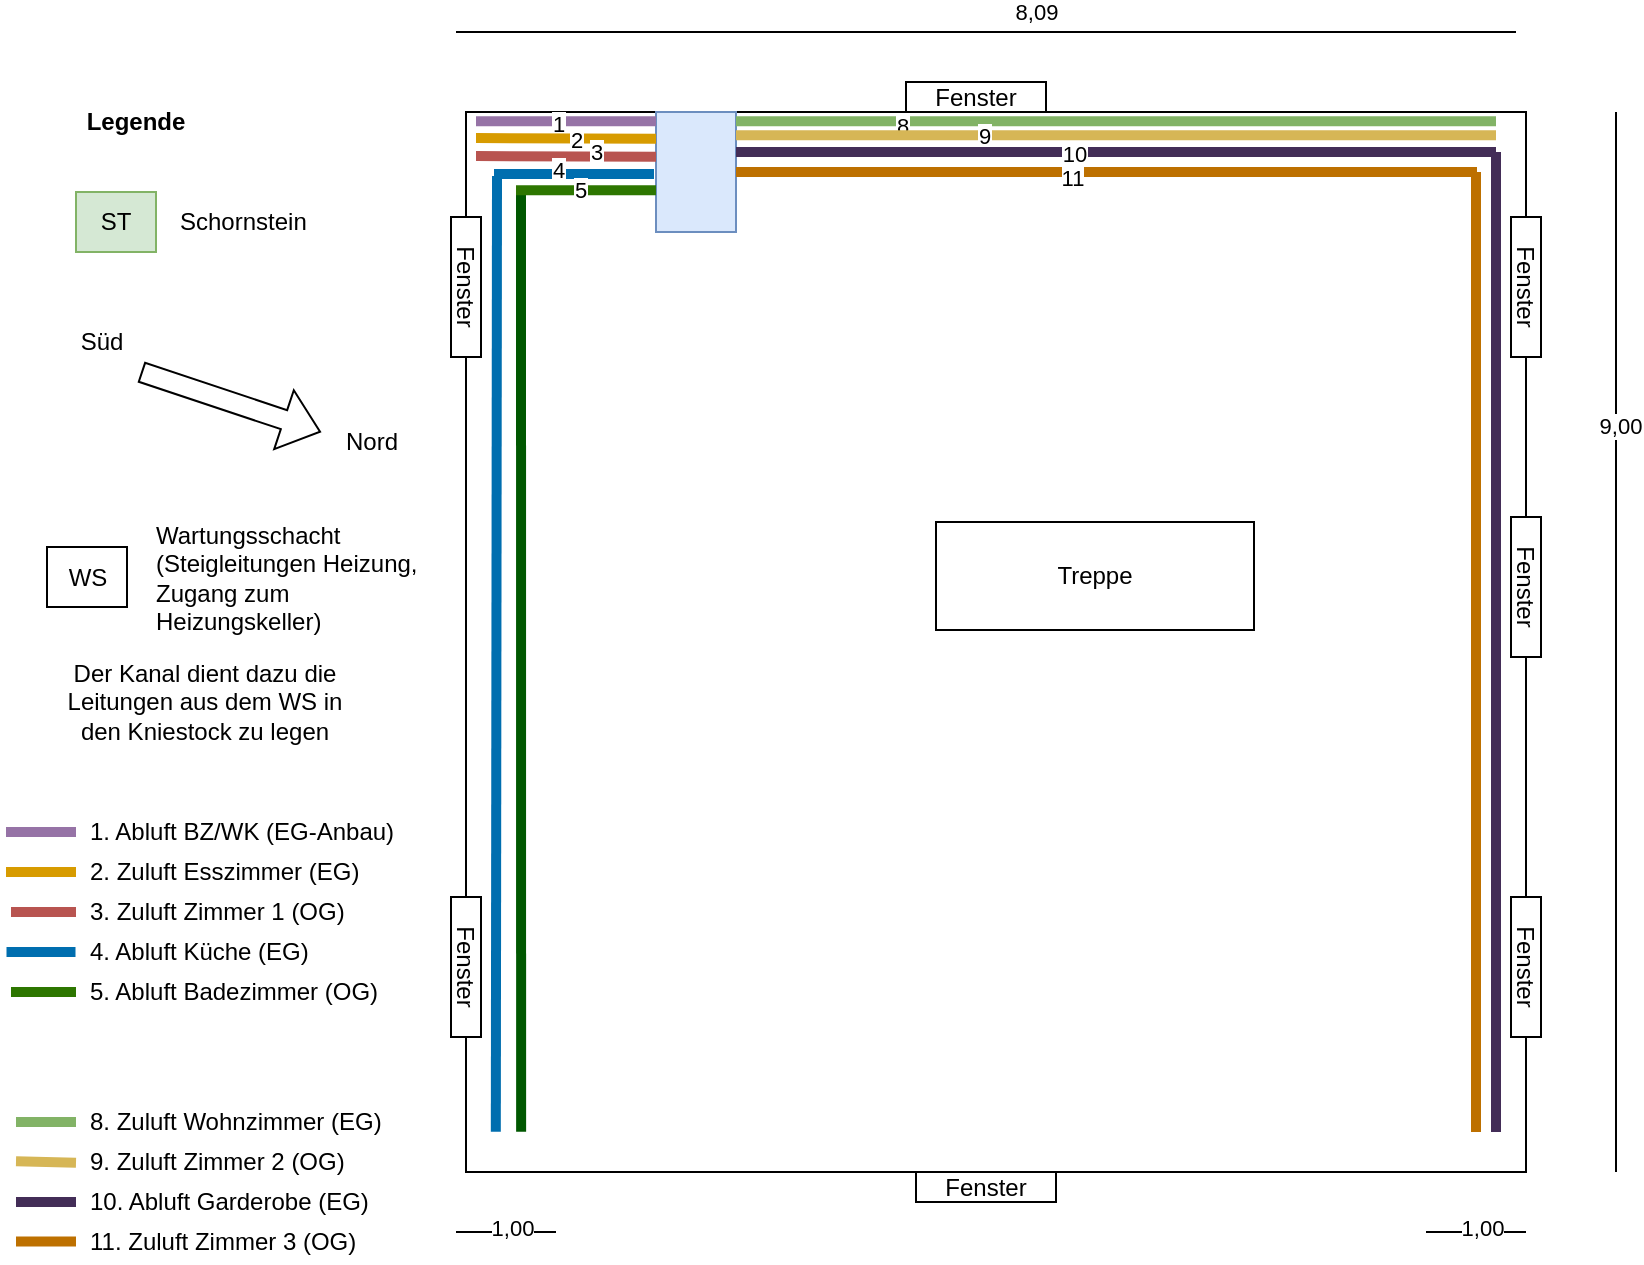 <mxfile version="24.8.3">
  <diagram name="Seite-1" id="Y9C5wVx7RIW8EZkptMKy">
    <mxGraphModel dx="1105" dy="906" grid="1" gridSize="10" guides="1" tooltips="1" connect="1" arrows="1" fold="1" page="1" pageScale="1" pageWidth="827" pageHeight="1169" math="0" shadow="0">
      <root>
        <mxCell id="0" />
        <mxCell id="1" parent="0" />
        <mxCell id="4Ki8aTBxuD5668MgcmTE-1" value="" style="whiteSpace=wrap;html=1;aspect=fixed;fillColor=none;strokeColor=#000000;verticalAlign=middle;align=left;" parent="1" vertex="1">
          <mxGeometry x="235" y="80" width="530" height="530" as="geometry" />
        </mxCell>
        <mxCell id="4Ki8aTBxuD5668MgcmTE-4" value="Treppe" style="rounded=0;whiteSpace=wrap;html=1;" parent="1" vertex="1">
          <mxGeometry x="470" y="285" width="159" height="54" as="geometry" />
        </mxCell>
        <mxCell id="4Ki8aTBxuD5668MgcmTE-14" value="" style="endArrow=none;html=1;rounded=0;" parent="1" edge="1">
          <mxGeometry width="50" height="50" relative="1" as="geometry">
            <mxPoint x="760" y="40" as="sourcePoint" />
            <mxPoint x="230" y="40" as="targetPoint" />
          </mxGeometry>
        </mxCell>
        <mxCell id="4Ki8aTBxuD5668MgcmTE-15" value="&lt;div&gt;8,09&lt;/div&gt;" style="edgeLabel;html=1;align=center;verticalAlign=middle;resizable=0;points=[];" parent="4Ki8aTBxuD5668MgcmTE-14" vertex="1" connectable="0">
          <mxGeometry x="-0.185" y="2" relative="1" as="geometry">
            <mxPoint x="-24" y="-12" as="offset" />
          </mxGeometry>
        </mxCell>
        <mxCell id="4Ki8aTBxuD5668MgcmTE-17" value="ST" style="rounded=0;whiteSpace=wrap;html=1;fillColor=#d5e8d4;strokeColor=#82b366;" parent="1" vertex="1">
          <mxGeometry x="40" y="120" width="40" height="30" as="geometry" />
        </mxCell>
        <mxCell id="4Ki8aTBxuD5668MgcmTE-18" value="Schornstein " style="text;html=1;align=left;verticalAlign=middle;whiteSpace=wrap;rounded=0;" parent="1" vertex="1">
          <mxGeometry x="90" y="120" width="60" height="30" as="geometry" />
        </mxCell>
        <mxCell id="4Ki8aTBxuD5668MgcmTE-19" value="Legende" style="text;html=1;align=center;verticalAlign=middle;whiteSpace=wrap;rounded=0;fontStyle=1" parent="1" vertex="1">
          <mxGeometry x="40" y="70" width="60" height="30" as="geometry" />
        </mxCell>
        <mxCell id="4Ki8aTBxuD5668MgcmTE-20" value="" style="endArrow=none;html=1;rounded=0;" parent="1" edge="1">
          <mxGeometry width="50" height="50" relative="1" as="geometry">
            <mxPoint x="810" y="610" as="sourcePoint" />
            <mxPoint x="810" y="80" as="targetPoint" />
          </mxGeometry>
        </mxCell>
        <mxCell id="4Ki8aTBxuD5668MgcmTE-21" value="9,00" style="edgeLabel;html=1;align=center;verticalAlign=middle;resizable=0;points=[];" parent="4Ki8aTBxuD5668MgcmTE-20" vertex="1" connectable="0">
          <mxGeometry x="0.41" y="-2" relative="1" as="geometry">
            <mxPoint as="offset" />
          </mxGeometry>
        </mxCell>
        <mxCell id="4Ki8aTBxuD5668MgcmTE-23" value="" style="endArrow=none;html=1;rounded=0;" parent="1" edge="1">
          <mxGeometry width="50" height="50" relative="1" as="geometry">
            <mxPoint x="280" y="640" as="sourcePoint" />
            <mxPoint x="230" y="640" as="targetPoint" />
          </mxGeometry>
        </mxCell>
        <mxCell id="4Ki8aTBxuD5668MgcmTE-24" value="3" style="edgeLabel;html=1;align=center;verticalAlign=middle;resizable=0;points=[];" parent="4Ki8aTBxuD5668MgcmTE-23" vertex="1" connectable="0">
          <mxGeometry x="-0.069" y="-2" relative="1" as="geometry">
            <mxPoint as="offset" />
          </mxGeometry>
        </mxCell>
        <mxCell id="4Ki8aTBxuD5668MgcmTE-25" value="1,00" style="edgeLabel;html=1;align=center;verticalAlign=middle;resizable=0;points=[];" parent="4Ki8aTBxuD5668MgcmTE-23" vertex="1" connectable="0">
          <mxGeometry x="-0.097" y="-2" relative="1" as="geometry">
            <mxPoint as="offset" />
          </mxGeometry>
        </mxCell>
        <mxCell id="4Ki8aTBxuD5668MgcmTE-26" value="" style="endArrow=none;html=1;rounded=0;" parent="1" edge="1">
          <mxGeometry width="50" height="50" relative="1" as="geometry">
            <mxPoint x="765" y="640" as="sourcePoint" />
            <mxPoint x="715" y="640" as="targetPoint" />
          </mxGeometry>
        </mxCell>
        <mxCell id="4Ki8aTBxuD5668MgcmTE-27" value="3" style="edgeLabel;html=1;align=center;verticalAlign=middle;resizable=0;points=[];" parent="4Ki8aTBxuD5668MgcmTE-26" vertex="1" connectable="0">
          <mxGeometry x="-0.069" y="-2" relative="1" as="geometry">
            <mxPoint as="offset" />
          </mxGeometry>
        </mxCell>
        <mxCell id="4Ki8aTBxuD5668MgcmTE-28" value="1,00" style="edgeLabel;html=1;align=center;verticalAlign=middle;resizable=0;points=[];" parent="4Ki8aTBxuD5668MgcmTE-26" vertex="1" connectable="0">
          <mxGeometry x="-0.097" y="-2" relative="1" as="geometry">
            <mxPoint as="offset" />
          </mxGeometry>
        </mxCell>
        <mxCell id="4Ki8aTBxuD5668MgcmTE-29" value="" style="shape=flexArrow;endArrow=classic;html=1;rounded=0;" parent="1" edge="1">
          <mxGeometry width="50" height="50" relative="1" as="geometry">
            <mxPoint x="72.5" y="210" as="sourcePoint" />
            <mxPoint x="162.5" y="240" as="targetPoint" />
          </mxGeometry>
        </mxCell>
        <mxCell id="4Ki8aTBxuD5668MgcmTE-30" value="Süd" style="text;html=1;align=center;verticalAlign=middle;whiteSpace=wrap;rounded=0;" parent="1" vertex="1">
          <mxGeometry x="22.5" y="180" width="60" height="30" as="geometry" />
        </mxCell>
        <mxCell id="4Ki8aTBxuD5668MgcmTE-31" value="Nord" style="text;html=1;align=center;verticalAlign=middle;whiteSpace=wrap;rounded=0;" parent="1" vertex="1">
          <mxGeometry x="157.5" y="230" width="60" height="30" as="geometry" />
        </mxCell>
        <mxCell id="4Ki8aTBxuD5668MgcmTE-35" value="Der Kanal dient dazu die Leitungen aus dem WS in den Kniestock zu legen" style="text;html=1;align=center;verticalAlign=middle;whiteSpace=wrap;rounded=0;" parent="1" vertex="1">
          <mxGeometry x="25.5" y="357.5" width="157" height="35" as="geometry" />
        </mxCell>
        <mxCell id="4Ki8aTBxuD5668MgcmTE-36" value="Fenster" style="rounded=0;whiteSpace=wrap;html=1;" parent="1" vertex="1">
          <mxGeometry x="460" y="610" width="70" height="15" as="geometry" />
        </mxCell>
        <mxCell id="4Ki8aTBxuD5668MgcmTE-37" value="Fenster" style="rounded=0;whiteSpace=wrap;html=1;" parent="1" vertex="1">
          <mxGeometry x="455" y="65" width="70" height="15" as="geometry" />
        </mxCell>
        <mxCell id="4Ki8aTBxuD5668MgcmTE-38" value="Fenster" style="rounded=0;whiteSpace=wrap;html=1;rotation=90;" parent="1" vertex="1">
          <mxGeometry x="730" y="160" width="70" height="15" as="geometry" />
        </mxCell>
        <mxCell id="4Ki8aTBxuD5668MgcmTE-39" value="Fenster" style="rounded=0;whiteSpace=wrap;html=1;rotation=90;" parent="1" vertex="1">
          <mxGeometry x="730" y="500" width="70" height="15" as="geometry" />
        </mxCell>
        <mxCell id="4Ki8aTBxuD5668MgcmTE-40" value="Fenster" style="rounded=0;whiteSpace=wrap;html=1;rotation=90;" parent="1" vertex="1">
          <mxGeometry x="730" y="310" width="70" height="15" as="geometry" />
        </mxCell>
        <mxCell id="4Ki8aTBxuD5668MgcmTE-41" value="Fenster" style="rounded=0;whiteSpace=wrap;html=1;rotation=90;" parent="1" vertex="1">
          <mxGeometry x="200" y="160" width="70" height="15" as="geometry" />
        </mxCell>
        <mxCell id="4Ki8aTBxuD5668MgcmTE-42" value="Fenster" style="rounded=0;whiteSpace=wrap;html=1;rotation=90;" parent="1" vertex="1">
          <mxGeometry x="200" y="500" width="70" height="15" as="geometry" />
        </mxCell>
        <mxCell id="4Ki8aTBxuD5668MgcmTE-43" value="WS" style="rounded=0;whiteSpace=wrap;html=1;" parent="1" vertex="1">
          <mxGeometry x="25.5" y="297.5" width="40" height="30" as="geometry" />
        </mxCell>
        <mxCell id="4Ki8aTBxuD5668MgcmTE-44" value="Wartungsschacht&lt;br&gt;(Steigleitungen Heizung, Zugang zum Heizungskeller)" style="text;html=1;align=left;verticalAlign=middle;whiteSpace=wrap;rounded=0;" parent="1" vertex="1">
          <mxGeometry x="77.5" y="297.5" width="140" height="30" as="geometry" />
        </mxCell>
        <mxCell id="Gohh17GeNElbDkqMABfB-2" value="" style="rounded=0;whiteSpace=wrap;html=1;fillColor=#dae8fc;strokeColor=#6c8ebf;" vertex="1" parent="1">
          <mxGeometry x="330" y="80" width="40" height="60" as="geometry" />
        </mxCell>
        <mxCell id="Gohh17GeNElbDkqMABfB-8" value="" style="endArrow=none;html=1;rounded=0;strokeWidth=5;fillColor=#f0a30a;strokeColor=#BD7000;" edge="1" parent="1">
          <mxGeometry width="50" height="50" relative="1" as="geometry">
            <mxPoint x="740" y="590" as="sourcePoint" />
            <mxPoint x="740" y="110" as="targetPoint" />
          </mxGeometry>
        </mxCell>
        <mxCell id="Gohh17GeNElbDkqMABfB-9" value="" style="endArrow=none;html=1;rounded=0;strokeWidth=5;fillColor=#d5e8d4;strokeColor=#82b366;" edge="1" parent="1">
          <mxGeometry width="50" height="50" relative="1" as="geometry">
            <mxPoint x="750" y="84.58" as="sourcePoint" />
            <mxPoint x="370" y="84.58" as="targetPoint" />
          </mxGeometry>
        </mxCell>
        <mxCell id="Gohh17GeNElbDkqMABfB-40" value="8" style="edgeLabel;html=1;align=center;verticalAlign=middle;resizable=0;points=[];" vertex="1" connectable="0" parent="Gohh17GeNElbDkqMABfB-9">
          <mxGeometry x="0.564" y="2" relative="1" as="geometry">
            <mxPoint as="offset" />
          </mxGeometry>
        </mxCell>
        <mxCell id="Gohh17GeNElbDkqMABfB-10" value="" style="endArrow=none;html=1;rounded=0;strokeWidth=5;fillColor=#fff2cc;strokeColor=#d6b656;" edge="1" parent="1">
          <mxGeometry width="50" height="50" relative="1" as="geometry">
            <mxPoint x="750" y="91.58" as="sourcePoint" />
            <mxPoint x="370" y="91.58" as="targetPoint" />
          </mxGeometry>
        </mxCell>
        <mxCell id="Gohh17GeNElbDkqMABfB-43" value="9" style="edgeLabel;html=1;align=center;verticalAlign=middle;resizable=0;points=[];" vertex="1" connectable="0" parent="Gohh17GeNElbDkqMABfB-10">
          <mxGeometry x="0.351" relative="1" as="geometry">
            <mxPoint as="offset" />
          </mxGeometry>
        </mxCell>
        <mxCell id="Gohh17GeNElbDkqMABfB-11" value="" style="endArrow=none;html=1;rounded=0;strokeWidth=5;fillColor=#e1d5e7;strokeColor=#9673a6;exitX=0;exitY=0;exitDx=0;exitDy=0;" edge="1" parent="1">
          <mxGeometry width="50" height="50" relative="1" as="geometry">
            <mxPoint x="330" y="84.58" as="sourcePoint" />
            <mxPoint x="240" y="84.58" as="targetPoint" />
          </mxGeometry>
        </mxCell>
        <mxCell id="Gohh17GeNElbDkqMABfB-27" value="1" style="edgeLabel;html=1;align=center;verticalAlign=middle;resizable=0;points=[];" vertex="1" connectable="0" parent="Gohh17GeNElbDkqMABfB-11">
          <mxGeometry x="0.085" y="1" relative="1" as="geometry">
            <mxPoint as="offset" />
          </mxGeometry>
        </mxCell>
        <mxCell id="Gohh17GeNElbDkqMABfB-12" value="" style="endArrow=none;html=1;rounded=0;strokeWidth=5;fillColor=#ffe6cc;strokeColor=#d79b00;" edge="1" parent="1">
          <mxGeometry width="50" height="50" relative="1" as="geometry">
            <mxPoint x="330" y="93.42" as="sourcePoint" />
            <mxPoint x="240" y="93" as="targetPoint" />
          </mxGeometry>
        </mxCell>
        <mxCell id="Gohh17GeNElbDkqMABfB-28" value="2" style="edgeLabel;html=1;align=center;verticalAlign=middle;resizable=0;points=[];" vertex="1" connectable="0" parent="Gohh17GeNElbDkqMABfB-12">
          <mxGeometry x="-0.099" y="1" relative="1" as="geometry">
            <mxPoint as="offset" />
          </mxGeometry>
        </mxCell>
        <mxCell id="Gohh17GeNElbDkqMABfB-13" value="" style="endArrow=none;html=1;rounded=0;strokeWidth=5;fillColor=#f8cecc;strokeColor=#b85450;" edge="1" parent="1">
          <mxGeometry width="50" height="50" relative="1" as="geometry">
            <mxPoint x="330" y="102.42" as="sourcePoint" />
            <mxPoint x="240" y="102" as="targetPoint" />
          </mxGeometry>
        </mxCell>
        <mxCell id="Gohh17GeNElbDkqMABfB-33" value="3" style="edgeLabel;html=1;align=center;verticalAlign=middle;resizable=0;points=[];" vertex="1" connectable="0" parent="Gohh17GeNElbDkqMABfB-13">
          <mxGeometry x="-0.129" y="-3" relative="1" as="geometry">
            <mxPoint x="9" y="1" as="offset" />
          </mxGeometry>
        </mxCell>
        <mxCell id="Gohh17GeNElbDkqMABfB-14" value="" style="endArrow=none;html=1;rounded=0;strokeWidth=5;fillColor=#1ba1e2;strokeColor=#006EAF;exitX=0.047;exitY=0.962;exitDx=0;exitDy=0;exitPerimeter=0;" edge="1" parent="1">
          <mxGeometry width="50" height="50" relative="1" as="geometry">
            <mxPoint x="249.91" y="589.86" as="sourcePoint" />
            <mxPoint x="250.5" y="112" as="targetPoint" />
          </mxGeometry>
        </mxCell>
        <mxCell id="Gohh17GeNElbDkqMABfB-15" value="" style="endArrow=none;html=1;rounded=0;strokeWidth=5;fillColor=#1ba1e2;strokeColor=#006EAF;" edge="1" parent="1">
          <mxGeometry width="50" height="50" relative="1" as="geometry">
            <mxPoint x="329" y="111" as="sourcePoint" />
            <mxPoint x="249" y="111" as="targetPoint" />
          </mxGeometry>
        </mxCell>
        <mxCell id="Gohh17GeNElbDkqMABfB-32" value="4" style="edgeLabel;html=1;align=center;verticalAlign=middle;resizable=0;points=[];" vertex="1" connectable="0" parent="Gohh17GeNElbDkqMABfB-15">
          <mxGeometry x="0.213" y="-2" relative="1" as="geometry">
            <mxPoint as="offset" />
          </mxGeometry>
        </mxCell>
        <mxCell id="Gohh17GeNElbDkqMABfB-16" value="" style="endArrow=none;html=1;rounded=0;strokeWidth=5;fillColor=#008a00;strokeColor=#005700;exitX=0.052;exitY=0.962;exitDx=0;exitDy=0;exitPerimeter=0;" edge="1" parent="1" source="4Ki8aTBxuD5668MgcmTE-1">
          <mxGeometry width="50" height="50" relative="1" as="geometry">
            <mxPoint x="260.0" y="560.0" as="sourcePoint" />
            <mxPoint x="262.5" y="120" as="targetPoint" />
          </mxGeometry>
        </mxCell>
        <mxCell id="Gohh17GeNElbDkqMABfB-17" value="" style="endArrow=none;html=1;rounded=0;strokeWidth=5;fillColor=#60a917;strokeColor=#2D7600;" edge="1" parent="1">
          <mxGeometry width="50" height="50" relative="1" as="geometry">
            <mxPoint x="330" y="119.17" as="sourcePoint" />
            <mxPoint x="260" y="119.17" as="targetPoint" />
          </mxGeometry>
        </mxCell>
        <mxCell id="Gohh17GeNElbDkqMABfB-37" value="5" style="edgeLabel;html=1;align=center;verticalAlign=middle;resizable=0;points=[];" vertex="1" connectable="0" parent="Gohh17GeNElbDkqMABfB-17">
          <mxGeometry x="0.08" relative="1" as="geometry">
            <mxPoint as="offset" />
          </mxGeometry>
        </mxCell>
        <mxCell id="Gohh17GeNElbDkqMABfB-18" value="" style="endArrow=none;html=1;rounded=0;strokeWidth=5;fillColor=#76608a;strokeColor=#432D57;" edge="1" parent="1">
          <mxGeometry width="50" height="50" relative="1" as="geometry">
            <mxPoint x="750" y="100" as="sourcePoint" />
            <mxPoint x="370" y="100" as="targetPoint" />
          </mxGeometry>
        </mxCell>
        <mxCell id="Gohh17GeNElbDkqMABfB-46" value="10" style="edgeLabel;html=1;align=center;verticalAlign=middle;resizable=0;points=[];" vertex="1" connectable="0" parent="Gohh17GeNElbDkqMABfB-18">
          <mxGeometry x="0.114" y="1" relative="1" as="geometry">
            <mxPoint as="offset" />
          </mxGeometry>
        </mxCell>
        <mxCell id="Gohh17GeNElbDkqMABfB-19" value="" style="endArrow=none;html=1;rounded=0;strokeWidth=5;fillColor=#76608a;strokeColor=#432D57;" edge="1" parent="1">
          <mxGeometry width="50" height="50" relative="1" as="geometry">
            <mxPoint x="750" y="590" as="sourcePoint" />
            <mxPoint x="750" y="100" as="targetPoint" />
          </mxGeometry>
        </mxCell>
        <mxCell id="Gohh17GeNElbDkqMABfB-20" value="" style="endArrow=none;html=1;rounded=0;strokeWidth=5;fillColor=#f0a30a;strokeColor=#BD7000;" edge="1" parent="1">
          <mxGeometry width="50" height="50" relative="1" as="geometry">
            <mxPoint x="370" y="110" as="sourcePoint" />
            <mxPoint x="740.5" y="110" as="targetPoint" />
          </mxGeometry>
        </mxCell>
        <mxCell id="Gohh17GeNElbDkqMABfB-49" value="11" style="edgeLabel;html=1;align=center;verticalAlign=middle;resizable=0;points=[];" vertex="1" connectable="0" parent="Gohh17GeNElbDkqMABfB-20">
          <mxGeometry x="-0.096" y="-3" relative="1" as="geometry">
            <mxPoint as="offset" />
          </mxGeometry>
        </mxCell>
        <mxCell id="Gohh17GeNElbDkqMABfB-21" value="" style="endArrow=none;html=1;rounded=0;strokeWidth=5;fillColor=#e1d5e7;strokeColor=#9673a6;" edge="1" parent="1">
          <mxGeometry width="50" height="50" relative="1" as="geometry">
            <mxPoint x="40" y="440" as="sourcePoint" />
            <mxPoint x="5" y="440" as="targetPoint" />
          </mxGeometry>
        </mxCell>
        <mxCell id="Gohh17GeNElbDkqMABfB-22" value="1. Abluft BZ/WK (EG-Anbau)" style="text;html=1;align=left;verticalAlign=middle;whiteSpace=wrap;rounded=0;" vertex="1" parent="1">
          <mxGeometry x="45" y="430" width="170" height="20" as="geometry" />
        </mxCell>
        <mxCell id="Gohh17GeNElbDkqMABfB-23" value="" style="endArrow=none;html=1;rounded=0;strokeWidth=5;fillColor=#ffe6cc;strokeColor=#d79b00;" edge="1" parent="1">
          <mxGeometry width="50" height="50" relative="1" as="geometry">
            <mxPoint x="40" y="460" as="sourcePoint" />
            <mxPoint x="5" y="460" as="targetPoint" />
          </mxGeometry>
        </mxCell>
        <mxCell id="Gohh17GeNElbDkqMABfB-24" value="2. Zuluft Esszimmer (EG)" style="text;html=1;align=left;verticalAlign=middle;whiteSpace=wrap;rounded=0;" vertex="1" parent="1">
          <mxGeometry x="45" y="450" width="190" height="20" as="geometry" />
        </mxCell>
        <mxCell id="Gohh17GeNElbDkqMABfB-25" value="" style="endArrow=none;html=1;rounded=0;strokeWidth=5;fillColor=#f8cecc;strokeColor=#b85450;" edge="1" parent="1">
          <mxGeometry width="50" height="50" relative="1" as="geometry">
            <mxPoint x="40" y="480" as="sourcePoint" />
            <mxPoint x="7.5" y="480" as="targetPoint" />
          </mxGeometry>
        </mxCell>
        <mxCell id="Gohh17GeNElbDkqMABfB-26" value="3. Zuluft Zimmer 1 (OG)" style="text;html=1;align=left;verticalAlign=middle;whiteSpace=wrap;rounded=0;" vertex="1" parent="1">
          <mxGeometry x="45" y="470" width="190" height="20" as="geometry" />
        </mxCell>
        <mxCell id="Gohh17GeNElbDkqMABfB-30" value="" style="endArrow=none;html=1;rounded=0;strokeWidth=5;fillColor=#1ba1e2;strokeColor=#006EAF;" edge="1" parent="1">
          <mxGeometry width="50" height="50" relative="1" as="geometry">
            <mxPoint x="39.75" y="500" as="sourcePoint" />
            <mxPoint x="5.25" y="500" as="targetPoint" />
          </mxGeometry>
        </mxCell>
        <mxCell id="Gohh17GeNElbDkqMABfB-31" value="4. Abluft Küche (EG)" style="text;html=1;align=left;verticalAlign=middle;whiteSpace=wrap;rounded=0;" vertex="1" parent="1">
          <mxGeometry x="44.75" y="490" width="190" height="20" as="geometry" />
        </mxCell>
        <mxCell id="Gohh17GeNElbDkqMABfB-35" value="" style="endArrow=none;html=1;rounded=0;strokeWidth=5;fillColor=#60a917;strokeColor=#2D7600;" edge="1" parent="1">
          <mxGeometry width="50" height="50" relative="1" as="geometry">
            <mxPoint x="40" y="520" as="sourcePoint" />
            <mxPoint x="7.5" y="520" as="targetPoint" />
          </mxGeometry>
        </mxCell>
        <mxCell id="Gohh17GeNElbDkqMABfB-36" value="5. Abluft Badezimmer (OG)" style="text;html=1;align=left;verticalAlign=middle;whiteSpace=wrap;rounded=0;" vertex="1" parent="1">
          <mxGeometry x="45" y="510" width="190" height="20" as="geometry" />
        </mxCell>
        <mxCell id="Gohh17GeNElbDkqMABfB-38" value="" style="endArrow=none;html=1;rounded=0;strokeWidth=5;fillColor=#d5e8d4;strokeColor=#82b366;" edge="1" parent="1">
          <mxGeometry width="50" height="50" relative="1" as="geometry">
            <mxPoint x="40" y="585" as="sourcePoint" />
            <mxPoint x="10" y="585" as="targetPoint" />
          </mxGeometry>
        </mxCell>
        <mxCell id="Gohh17GeNElbDkqMABfB-39" value="8. Zuluft Wohnzimmer (EG)" style="text;html=1;align=left;verticalAlign=middle;whiteSpace=wrap;rounded=0;" vertex="1" parent="1">
          <mxGeometry x="44.75" y="575" width="190" height="20" as="geometry" />
        </mxCell>
        <mxCell id="Gohh17GeNElbDkqMABfB-41" value="" style="endArrow=none;html=1;rounded=0;strokeWidth=5;fillColor=#fff2cc;strokeColor=#d6b656;" edge="1" parent="1">
          <mxGeometry width="50" height="50" relative="1" as="geometry">
            <mxPoint x="40" y="605.35" as="sourcePoint" />
            <mxPoint x="10" y="604.66" as="targetPoint" />
          </mxGeometry>
        </mxCell>
        <mxCell id="Gohh17GeNElbDkqMABfB-42" value="9. Zuluft Zimmer 2 (OG)" style="text;html=1;align=left;verticalAlign=middle;whiteSpace=wrap;rounded=0;" vertex="1" parent="1">
          <mxGeometry x="44.75" y="595" width="190" height="20" as="geometry" />
        </mxCell>
        <mxCell id="Gohh17GeNElbDkqMABfB-44" value="" style="endArrow=none;html=1;rounded=0;strokeWidth=5;fillColor=#76608a;strokeColor=#432D57;" edge="1" parent="1">
          <mxGeometry width="50" height="50" relative="1" as="geometry">
            <mxPoint x="40" y="625" as="sourcePoint" />
            <mxPoint x="10" y="625" as="targetPoint" />
          </mxGeometry>
        </mxCell>
        <mxCell id="Gohh17GeNElbDkqMABfB-45" value="10. Abluft Garderobe (EG)" style="text;html=1;align=left;verticalAlign=middle;whiteSpace=wrap;rounded=0;" vertex="1" parent="1">
          <mxGeometry x="45" y="615" width="190" height="20" as="geometry" />
        </mxCell>
        <mxCell id="Gohh17GeNElbDkqMABfB-47" value="" style="endArrow=none;html=1;rounded=0;strokeWidth=5;fillColor=#f0a30a;strokeColor=#BD7000;" edge="1" parent="1">
          <mxGeometry width="50" height="50" relative="1" as="geometry">
            <mxPoint x="10" y="644.71" as="sourcePoint" />
            <mxPoint x="40" y="644.71" as="targetPoint" />
          </mxGeometry>
        </mxCell>
        <mxCell id="Gohh17GeNElbDkqMABfB-48" value="11. Zuluft Zimmer 3 (OG)" style="text;html=1;align=left;verticalAlign=middle;whiteSpace=wrap;rounded=0;" vertex="1" parent="1">
          <mxGeometry x="45" y="635" width="190" height="20" as="geometry" />
        </mxCell>
      </root>
    </mxGraphModel>
  </diagram>
</mxfile>
